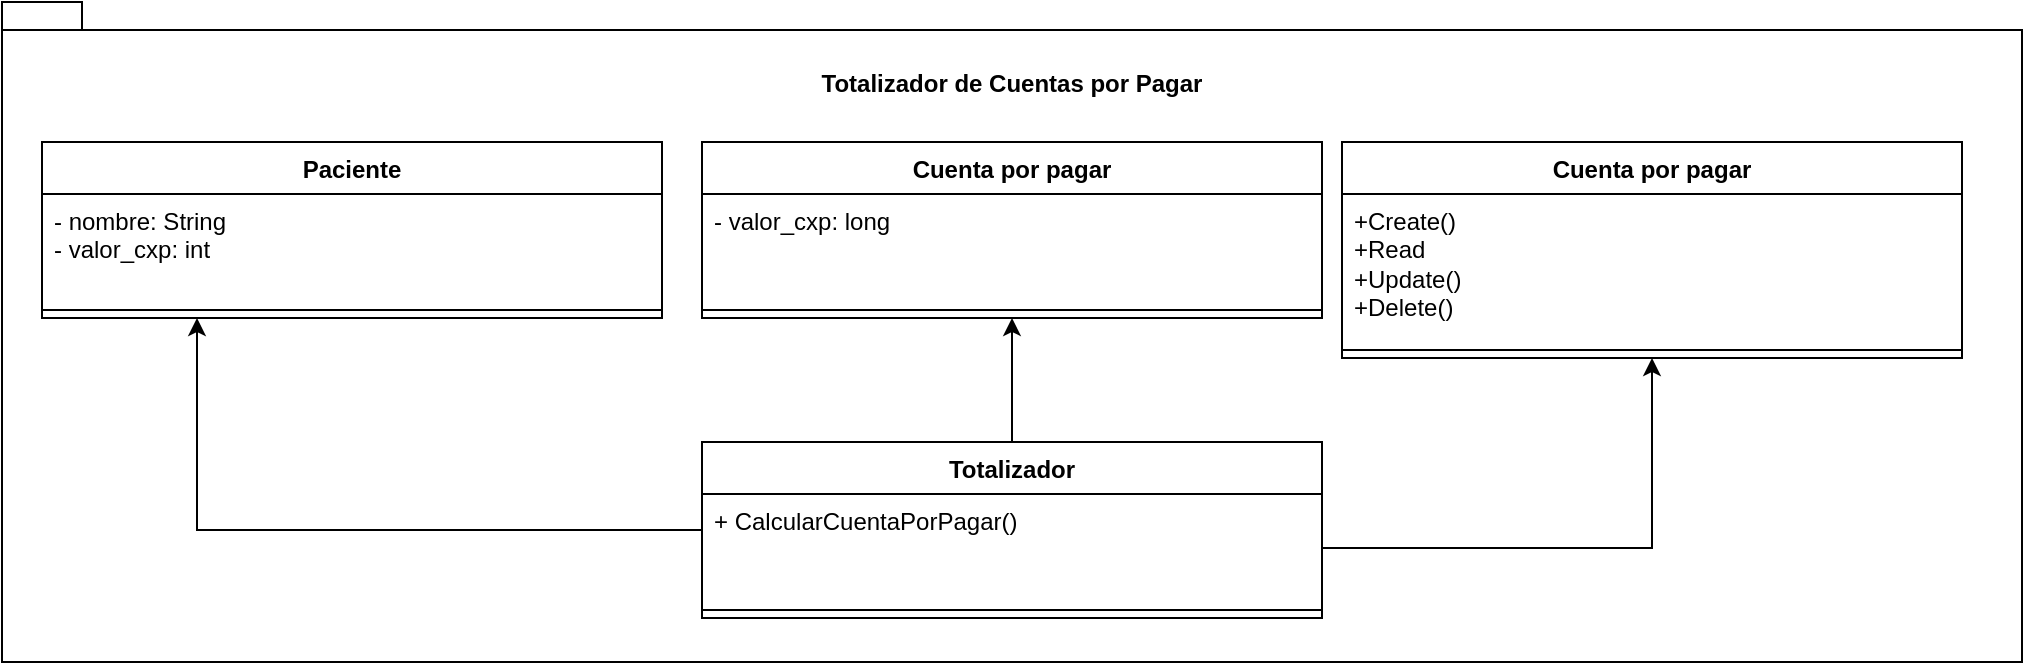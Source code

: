 <mxfile version="27.2.0" pages="2">
  <diagram name="Diagrama de Clases" id="zUvAbsxi0pCqJSF8gMbW">
    <mxGraphModel dx="872" dy="439" grid="1" gridSize="10" guides="1" tooltips="1" connect="1" arrows="1" fold="1" page="1" pageScale="1" pageWidth="827" pageHeight="1169" math="0" shadow="0">
      <root>
        <mxCell id="0" />
        <mxCell id="1" parent="0" />
        <mxCell id="x8flelc0cs1vk8W867yR-1" value="Totalizador de Cuentas por Pagar&lt;div&gt;&lt;br&gt;&lt;/div&gt;&lt;div&gt;&lt;br&gt;&lt;/div&gt;&lt;div&gt;&lt;br&gt;&lt;/div&gt;&lt;div&gt;&lt;br&gt;&lt;/div&gt;&lt;div&gt;&lt;br&gt;&lt;/div&gt;&lt;div&gt;&lt;br&gt;&lt;/div&gt;&lt;div&gt;&lt;br&gt;&lt;/div&gt;&lt;div&gt;&lt;br&gt;&lt;/div&gt;&lt;div&gt;&lt;br&gt;&lt;/div&gt;&lt;div&gt;&lt;br&gt;&lt;/div&gt;&lt;div&gt;&lt;br&gt;&lt;/div&gt;&lt;div&gt;&lt;br&gt;&lt;/div&gt;&lt;div&gt;&lt;br&gt;&lt;/div&gt;&lt;div&gt;&lt;br&gt;&lt;/div&gt;&lt;div&gt;&lt;br&gt;&lt;/div&gt;&lt;div&gt;&lt;br&gt;&lt;/div&gt;&lt;div&gt;&lt;br&gt;&lt;/div&gt;&lt;div&gt;&lt;br&gt;&lt;/div&gt;" style="shape=folder;fontStyle=1;spacingTop=10;tabWidth=40;tabHeight=14;tabPosition=left;html=1;whiteSpace=wrap;" vertex="1" parent="1">
          <mxGeometry x="90" y="70" width="1010" height="330" as="geometry" />
        </mxCell>
        <mxCell id="x8flelc0cs1vk8W867yR-2" value="Paciente" style="swimlane;fontStyle=1;align=center;verticalAlign=top;childLayout=stackLayout;horizontal=1;startSize=26;horizontalStack=0;resizeParent=1;resizeParentMax=0;resizeLast=0;collapsible=1;marginBottom=0;whiteSpace=wrap;html=1;" vertex="1" parent="1">
          <mxGeometry x="110" y="140" width="310" height="88" as="geometry" />
        </mxCell>
        <mxCell id="x8flelc0cs1vk8W867yR-3" value="- nombre: String&lt;div&gt;- valor_cxp: int&lt;/div&gt;" style="text;strokeColor=none;fillColor=none;align=left;verticalAlign=top;spacingLeft=4;spacingRight=4;overflow=hidden;rotatable=0;points=[[0,0.5],[1,0.5]];portConstraint=eastwest;whiteSpace=wrap;html=1;" vertex="1" parent="x8flelc0cs1vk8W867yR-2">
          <mxGeometry y="26" width="310" height="54" as="geometry" />
        </mxCell>
        <mxCell id="x8flelc0cs1vk8W867yR-4" value="" style="line;strokeWidth=1;fillColor=none;align=left;verticalAlign=middle;spacingTop=-1;spacingLeft=3;spacingRight=3;rotatable=0;labelPosition=right;points=[];portConstraint=eastwest;strokeColor=inherit;" vertex="1" parent="x8flelc0cs1vk8W867yR-2">
          <mxGeometry y="80" width="310" height="8" as="geometry" />
        </mxCell>
        <mxCell id="x8flelc0cs1vk8W867yR-6" value="Cuenta por pagar" style="swimlane;fontStyle=1;align=center;verticalAlign=top;childLayout=stackLayout;horizontal=1;startSize=26;horizontalStack=0;resizeParent=1;resizeParentMax=0;resizeLast=0;collapsible=1;marginBottom=0;whiteSpace=wrap;html=1;" vertex="1" parent="1">
          <mxGeometry x="440" y="140" width="310" height="88" as="geometry" />
        </mxCell>
        <mxCell id="x8flelc0cs1vk8W867yR-7" value="&lt;div&gt;- valor_cxp: long&lt;/div&gt;" style="text;strokeColor=none;fillColor=none;align=left;verticalAlign=top;spacingLeft=4;spacingRight=4;overflow=hidden;rotatable=0;points=[[0,0.5],[1,0.5]];portConstraint=eastwest;whiteSpace=wrap;html=1;" vertex="1" parent="x8flelc0cs1vk8W867yR-6">
          <mxGeometry y="26" width="310" height="54" as="geometry" />
        </mxCell>
        <mxCell id="x8flelc0cs1vk8W867yR-8" value="" style="line;strokeWidth=1;fillColor=none;align=left;verticalAlign=middle;spacingTop=-1;spacingLeft=3;spacingRight=3;rotatable=0;labelPosition=right;points=[];portConstraint=eastwest;strokeColor=inherit;" vertex="1" parent="x8flelc0cs1vk8W867yR-6">
          <mxGeometry y="80" width="310" height="8" as="geometry" />
        </mxCell>
        <mxCell id="x8flelc0cs1vk8W867yR-12" style="edgeStyle=orthogonalEdgeStyle;rounded=0;orthogonalLoop=1;jettySize=auto;html=1;entryX=0.25;entryY=1;entryDx=0;entryDy=0;" edge="1" parent="1" source="x8flelc0cs1vk8W867yR-9" target="x8flelc0cs1vk8W867yR-2">
          <mxGeometry relative="1" as="geometry" />
        </mxCell>
        <mxCell id="x8flelc0cs1vk8W867yR-13" style="edgeStyle=orthogonalEdgeStyle;rounded=0;orthogonalLoop=1;jettySize=auto;html=1;entryX=0.5;entryY=1;entryDx=0;entryDy=0;" edge="1" parent="1" source="x8flelc0cs1vk8W867yR-9" target="x8flelc0cs1vk8W867yR-6">
          <mxGeometry relative="1" as="geometry" />
        </mxCell>
        <mxCell id="x8flelc0cs1vk8W867yR-9" value="Totalizador" style="swimlane;fontStyle=1;align=center;verticalAlign=top;childLayout=stackLayout;horizontal=1;startSize=26;horizontalStack=0;resizeParent=1;resizeParentMax=0;resizeLast=0;collapsible=1;marginBottom=0;whiteSpace=wrap;html=1;" vertex="1" parent="1">
          <mxGeometry x="440" y="290" width="310" height="88" as="geometry" />
        </mxCell>
        <mxCell id="x8flelc0cs1vk8W867yR-10" value="+ CalcularCuentaPorPagar()" style="text;strokeColor=none;fillColor=none;align=left;verticalAlign=top;spacingLeft=4;spacingRight=4;overflow=hidden;rotatable=0;points=[[0,0.5],[1,0.5]];portConstraint=eastwest;whiteSpace=wrap;html=1;" vertex="1" parent="x8flelc0cs1vk8W867yR-9">
          <mxGeometry y="26" width="310" height="54" as="geometry" />
        </mxCell>
        <mxCell id="x8flelc0cs1vk8W867yR-11" value="" style="line;strokeWidth=1;fillColor=none;align=left;verticalAlign=middle;spacingTop=-1;spacingLeft=3;spacingRight=3;rotatable=0;labelPosition=right;points=[];portConstraint=eastwest;strokeColor=inherit;" vertex="1" parent="x8flelc0cs1vk8W867yR-9">
          <mxGeometry y="80" width="310" height="8" as="geometry" />
        </mxCell>
        <mxCell id="x8flelc0cs1vk8W867yR-14" value="Cuenta por pagar" style="swimlane;fontStyle=1;align=center;verticalAlign=top;childLayout=stackLayout;horizontal=1;startSize=26;horizontalStack=0;resizeParent=1;resizeParentMax=0;resizeLast=0;collapsible=1;marginBottom=0;whiteSpace=wrap;html=1;" vertex="1" parent="1">
          <mxGeometry x="760" y="140" width="310" height="108" as="geometry" />
        </mxCell>
        <mxCell id="x8flelc0cs1vk8W867yR-15" value="&lt;div&gt;+Create()&lt;/div&gt;&lt;div&gt;+Read&lt;/div&gt;&lt;div&gt;+Update()&lt;/div&gt;&lt;div&gt;+Delete()&lt;/div&gt;&lt;div&gt;&lt;br&gt;&lt;/div&gt;" style="text;strokeColor=none;fillColor=none;align=left;verticalAlign=top;spacingLeft=4;spacingRight=4;overflow=hidden;rotatable=0;points=[[0,0.5],[1,0.5]];portConstraint=eastwest;whiteSpace=wrap;html=1;" vertex="1" parent="x8flelc0cs1vk8W867yR-14">
          <mxGeometry y="26" width="310" height="74" as="geometry" />
        </mxCell>
        <mxCell id="x8flelc0cs1vk8W867yR-16" value="" style="line;strokeWidth=1;fillColor=none;align=left;verticalAlign=middle;spacingTop=-1;spacingLeft=3;spacingRight=3;rotatable=0;labelPosition=right;points=[];portConstraint=eastwest;strokeColor=inherit;" vertex="1" parent="x8flelc0cs1vk8W867yR-14">
          <mxGeometry y="100" width="310" height="8" as="geometry" />
        </mxCell>
        <mxCell id="x8flelc0cs1vk8W867yR-17" style="edgeStyle=orthogonalEdgeStyle;rounded=0;orthogonalLoop=1;jettySize=auto;html=1;entryX=0.5;entryY=1;entryDx=0;entryDy=0;" edge="1" parent="1" source="x8flelc0cs1vk8W867yR-10" target="x8flelc0cs1vk8W867yR-14">
          <mxGeometry relative="1" as="geometry" />
        </mxCell>
      </root>
    </mxGraphModel>
  </diagram>
  <diagram id="QU_B1Mm2JOWZWN5qg0-I" name="Diagrama de Casos de Uso">
    <mxGraphModel dx="872" dy="439" grid="1" gridSize="10" guides="1" tooltips="1" connect="1" arrows="1" fold="1" page="1" pageScale="1" pageWidth="827" pageHeight="1169" math="0" shadow="0">
      <root>
        <mxCell id="0" />
        <mxCell id="1" parent="0" />
      </root>
    </mxGraphModel>
  </diagram>
</mxfile>
